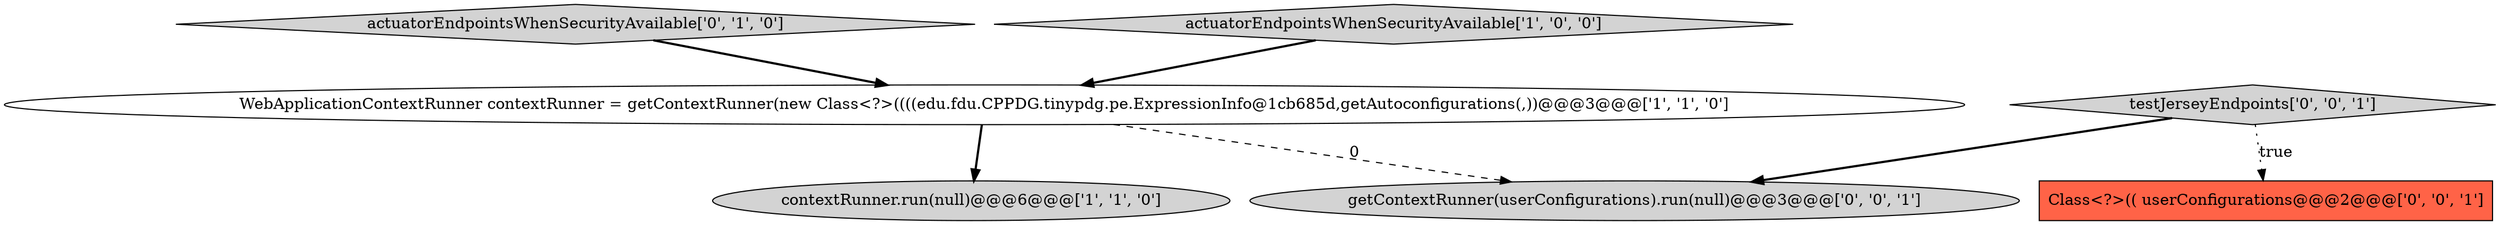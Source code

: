 digraph {
3 [style = filled, label = "actuatorEndpointsWhenSecurityAvailable['0', '1', '0']", fillcolor = lightgray, shape = diamond image = "AAA0AAABBB2BBB"];
5 [style = filled, label = "getContextRunner(userConfigurations).run(null)@@@3@@@['0', '0', '1']", fillcolor = lightgray, shape = ellipse image = "AAA0AAABBB3BBB"];
4 [style = filled, label = "testJerseyEndpoints['0', '0', '1']", fillcolor = lightgray, shape = diamond image = "AAA0AAABBB3BBB"];
2 [style = filled, label = "actuatorEndpointsWhenSecurityAvailable['1', '0', '0']", fillcolor = lightgray, shape = diamond image = "AAA0AAABBB1BBB"];
6 [style = filled, label = "Class<?>(( userConfigurations@@@2@@@['0', '0', '1']", fillcolor = tomato, shape = box image = "AAA0AAABBB3BBB"];
1 [style = filled, label = "contextRunner.run(null)@@@6@@@['1', '1', '0']", fillcolor = lightgray, shape = ellipse image = "AAA0AAABBB1BBB"];
0 [style = filled, label = "WebApplicationContextRunner contextRunner = getContextRunner(new Class<?>((((edu.fdu.CPPDG.tinypdg.pe.ExpressionInfo@1cb685d,getAutoconfigurations(,))@@@3@@@['1', '1', '0']", fillcolor = white, shape = ellipse image = "AAA0AAABBB1BBB"];
4->6 [style = dotted, label="true"];
2->0 [style = bold, label=""];
0->5 [style = dashed, label="0"];
4->5 [style = bold, label=""];
0->1 [style = bold, label=""];
3->0 [style = bold, label=""];
}
